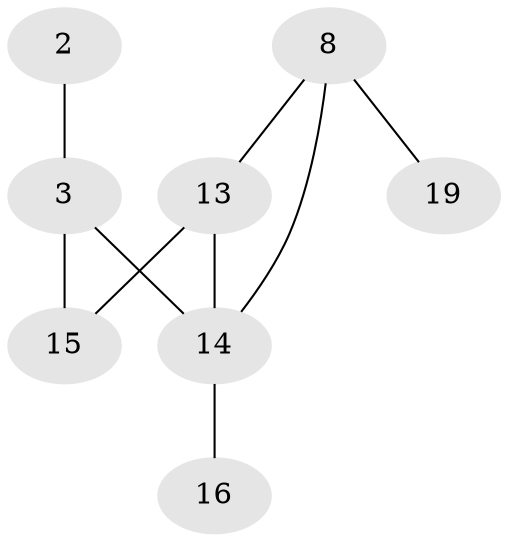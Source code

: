 // Generated by graph-tools (version 1.1) at 2025/46/02/15/25 05:46:28]
// undirected, 8 vertices, 9 edges
graph export_dot {
graph [start="1"]
  node [color=gray90,style=filled];
  2 [super="+1+4+6+7+12"];
  3 [super="+17"];
  8 [super="+5+9"];
  13;
  14;
  15 [super="+18"];
  16 [super="+9+20"];
  19 [super="+10+12"];
  2 -- 3;
  3 -- 14;
  3 -- 15;
  8 -- 13;
  8 -- 19;
  8 -- 14;
  13 -- 14;
  13 -- 15;
  14 -- 16;
}
